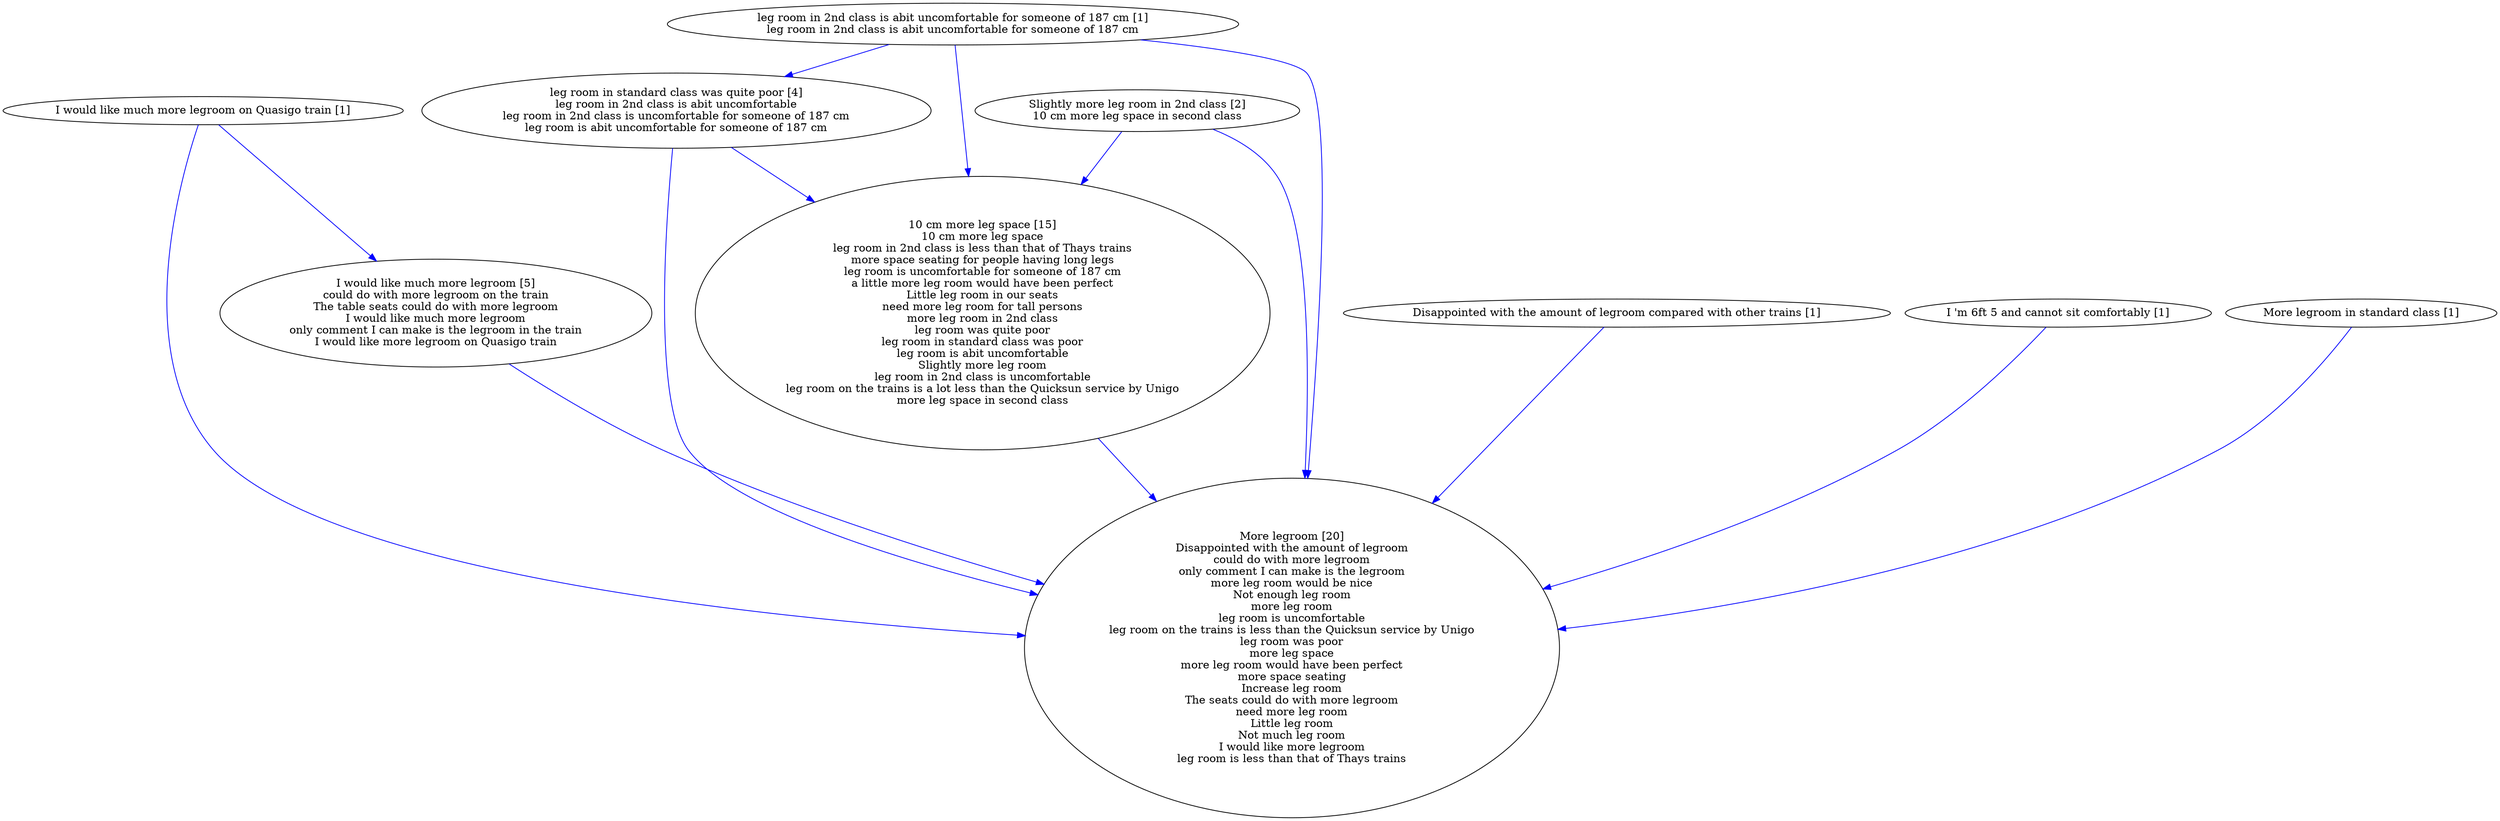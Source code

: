 digraph collapsedGraph {
"10 cm more leg space [15]\n10 cm more leg space\nleg room in 2nd class is less than that of Thays trains\nmore space seating for people having long legs\nleg room is uncomfortable for someone of 187 cm\na little more leg room would have been perfect\nLittle leg room in our seats\nneed more leg room for tall persons\nmore leg room in 2nd class\nleg room was quite poor\nleg room in standard class was poor\nleg room is abit uncomfortable\nSlightly more leg room\nleg room in 2nd class is uncomfortable\nleg room on the trains is a lot less than the Quicksun service by Unigo\nmore leg space in second class""I would like much more legroom [5]\ncould do with more legroom on the train\nThe table seats could do with more legroom\nI would like much more legroom\nonly comment I can make is the legroom in the train\nI would like more legroom on Quasigo train""Slightly more leg room in 2nd class [2]\n10 cm more leg space in second class""More legroom [20]\nDisappointed with the amount of legroom\ncould do with more legroom\nonly comment I can make is the legroom\nmore leg room would be nice\nNot enough leg room\nmore leg room\nleg room is uncomfortable\nleg room on the trains is less than the Quicksun service by Unigo\nleg room was poor\nmore leg space\nmore leg room would have been perfect\nmore space seating\nIncrease leg room\nThe seats could do with more legroom\nneed more leg room\nLittle leg room\nNot much leg room\nI would like more legroom\nleg room is less than that of Thays trains""leg room in standard class was quite poor [4]\nleg room in 2nd class is abit uncomfortable\nleg room in 2nd class is uncomfortable for someone of 187 cm\nleg room is abit uncomfortable for someone of 187 cm""Disappointed with the amount of legroom compared with other trains [1]""I 'm 6ft 5 and cannot sit comfortably [1]""I would like much more legroom on Quasigo train [1]""More legroom in standard class [1]""leg room in 2nd class is abit uncomfortable for someone of 187 cm [1]\nleg room in 2nd class is abit uncomfortable for someone of 187 cm""Slightly more leg room in 2nd class [2]\n10 cm more leg space in second class" -> "10 cm more leg space [15]\n10 cm more leg space\nleg room in 2nd class is less than that of Thays trains\nmore space seating for people having long legs\nleg room is uncomfortable for someone of 187 cm\na little more leg room would have been perfect\nLittle leg room in our seats\nneed more leg room for tall persons\nmore leg room in 2nd class\nleg room was quite poor\nleg room in standard class was poor\nleg room is abit uncomfortable\nSlightly more leg room\nleg room in 2nd class is uncomfortable\nleg room on the trains is a lot less than the Quicksun service by Unigo\nmore leg space in second class" [color=blue]
"10 cm more leg space [15]\n10 cm more leg space\nleg room in 2nd class is less than that of Thays trains\nmore space seating for people having long legs\nleg room is uncomfortable for someone of 187 cm\na little more leg room would have been perfect\nLittle leg room in our seats\nneed more leg room for tall persons\nmore leg room in 2nd class\nleg room was quite poor\nleg room in standard class was poor\nleg room is abit uncomfortable\nSlightly more leg room\nleg room in 2nd class is uncomfortable\nleg room on the trains is a lot less than the Quicksun service by Unigo\nmore leg space in second class" -> "More legroom [20]\nDisappointed with the amount of legroom\ncould do with more legroom\nonly comment I can make is the legroom\nmore leg room would be nice\nNot enough leg room\nmore leg room\nleg room is uncomfortable\nleg room on the trains is less than the Quicksun service by Unigo\nleg room was poor\nmore leg space\nmore leg room would have been perfect\nmore space seating\nIncrease leg room\nThe seats could do with more legroom\nneed more leg room\nLittle leg room\nNot much leg room\nI would like more legroom\nleg room is less than that of Thays trains" [color=blue]
"leg room in standard class was quite poor [4]\nleg room in 2nd class is abit uncomfortable\nleg room in 2nd class is uncomfortable for someone of 187 cm\nleg room is abit uncomfortable for someone of 187 cm" -> "10 cm more leg space [15]\n10 cm more leg space\nleg room in 2nd class is less than that of Thays trains\nmore space seating for people having long legs\nleg room is uncomfortable for someone of 187 cm\na little more leg room would have been perfect\nLittle leg room in our seats\nneed more leg room for tall persons\nmore leg room in 2nd class\nleg room was quite poor\nleg room in standard class was poor\nleg room is abit uncomfortable\nSlightly more leg room\nleg room in 2nd class is uncomfortable\nleg room on the trains is a lot less than the Quicksun service by Unigo\nmore leg space in second class" [color=blue]
"leg room in 2nd class is abit uncomfortable for someone of 187 cm [1]\nleg room in 2nd class is abit uncomfortable for someone of 187 cm" -> "10 cm more leg space [15]\n10 cm more leg space\nleg room in 2nd class is less than that of Thays trains\nmore space seating for people having long legs\nleg room is uncomfortable for someone of 187 cm\na little more leg room would have been perfect\nLittle leg room in our seats\nneed more leg room for tall persons\nmore leg room in 2nd class\nleg room was quite poor\nleg room in standard class was poor\nleg room is abit uncomfortable\nSlightly more leg room\nleg room in 2nd class is uncomfortable\nleg room on the trains is a lot less than the Quicksun service by Unigo\nmore leg space in second class" [color=blue]
"leg room in standard class was quite poor [4]\nleg room in 2nd class is abit uncomfortable\nleg room in 2nd class is uncomfortable for someone of 187 cm\nleg room is abit uncomfortable for someone of 187 cm" -> "More legroom [20]\nDisappointed with the amount of legroom\ncould do with more legroom\nonly comment I can make is the legroom\nmore leg room would be nice\nNot enough leg room\nmore leg room\nleg room is uncomfortable\nleg room on the trains is less than the Quicksun service by Unigo\nleg room was poor\nmore leg space\nmore leg room would have been perfect\nmore space seating\nIncrease leg room\nThe seats could do with more legroom\nneed more leg room\nLittle leg room\nNot much leg room\nI would like more legroom\nleg room is less than that of Thays trains" [color=blue]
"leg room in 2nd class is abit uncomfortable for someone of 187 cm [1]\nleg room in 2nd class is abit uncomfortable for someone of 187 cm" -> "leg room in standard class was quite poor [4]\nleg room in 2nd class is abit uncomfortable\nleg room in 2nd class is uncomfortable for someone of 187 cm\nleg room is abit uncomfortable for someone of 187 cm" [color=blue]
"Disappointed with the amount of legroom compared with other trains [1]" -> "More legroom [20]\nDisappointed with the amount of legroom\ncould do with more legroom\nonly comment I can make is the legroom\nmore leg room would be nice\nNot enough leg room\nmore leg room\nleg room is uncomfortable\nleg room on the trains is less than the Quicksun service by Unigo\nleg room was poor\nmore leg space\nmore leg room would have been perfect\nmore space seating\nIncrease leg room\nThe seats could do with more legroom\nneed more leg room\nLittle leg room\nNot much leg room\nI would like more legroom\nleg room is less than that of Thays trains" [color=blue]
"I would like much more legroom on Quasigo train [1]" -> "More legroom [20]\nDisappointed with the amount of legroom\ncould do with more legroom\nonly comment I can make is the legroom\nmore leg room would be nice\nNot enough leg room\nmore leg room\nleg room is uncomfortable\nleg room on the trains is less than the Quicksun service by Unigo\nleg room was poor\nmore leg space\nmore leg room would have been perfect\nmore space seating\nIncrease leg room\nThe seats could do with more legroom\nneed more leg room\nLittle leg room\nNot much leg room\nI would like more legroom\nleg room is less than that of Thays trains" [color=blue]
"I would like much more legroom [5]\ncould do with more legroom on the train\nThe table seats could do with more legroom\nI would like much more legroom\nonly comment I can make is the legroom in the train\nI would like more legroom on Quasigo train" -> "More legroom [20]\nDisappointed with the amount of legroom\ncould do with more legroom\nonly comment I can make is the legroom\nmore leg room would be nice\nNot enough leg room\nmore leg room\nleg room is uncomfortable\nleg room on the trains is less than the Quicksun service by Unigo\nleg room was poor\nmore leg space\nmore leg room would have been perfect\nmore space seating\nIncrease leg room\nThe seats could do with more legroom\nneed more leg room\nLittle leg room\nNot much leg room\nI would like more legroom\nleg room is less than that of Thays trains" [color=blue]
"More legroom in standard class [1]" -> "More legroom [20]\nDisappointed with the amount of legroom\ncould do with more legroom\nonly comment I can make is the legroom\nmore leg room would be nice\nNot enough leg room\nmore leg room\nleg room is uncomfortable\nleg room on the trains is less than the Quicksun service by Unigo\nleg room was poor\nmore leg space\nmore leg room would have been perfect\nmore space seating\nIncrease leg room\nThe seats could do with more legroom\nneed more leg room\nLittle leg room\nNot much leg room\nI would like more legroom\nleg room is less than that of Thays trains" [color=blue]
"Slightly more leg room in 2nd class [2]\n10 cm more leg space in second class" -> "More legroom [20]\nDisappointed with the amount of legroom\ncould do with more legroom\nonly comment I can make is the legroom\nmore leg room would be nice\nNot enough leg room\nmore leg room\nleg room is uncomfortable\nleg room on the trains is less than the Quicksun service by Unigo\nleg room was poor\nmore leg space\nmore leg room would have been perfect\nmore space seating\nIncrease leg room\nThe seats could do with more legroom\nneed more leg room\nLittle leg room\nNot much leg room\nI would like more legroom\nleg room is less than that of Thays trains" [color=blue]
"leg room in 2nd class is abit uncomfortable for someone of 187 cm [1]\nleg room in 2nd class is abit uncomfortable for someone of 187 cm" -> "More legroom [20]\nDisappointed with the amount of legroom\ncould do with more legroom\nonly comment I can make is the legroom\nmore leg room would be nice\nNot enough leg room\nmore leg room\nleg room is uncomfortable\nleg room on the trains is less than the Quicksun service by Unigo\nleg room was poor\nmore leg space\nmore leg room would have been perfect\nmore space seating\nIncrease leg room\nThe seats could do with more legroom\nneed more leg room\nLittle leg room\nNot much leg room\nI would like more legroom\nleg room is less than that of Thays trains" [color=blue]
"I 'm 6ft 5 and cannot sit comfortably [1]" -> "More legroom [20]\nDisappointed with the amount of legroom\ncould do with more legroom\nonly comment I can make is the legroom\nmore leg room would be nice\nNot enough leg room\nmore leg room\nleg room is uncomfortable\nleg room on the trains is less than the Quicksun service by Unigo\nleg room was poor\nmore leg space\nmore leg room would have been perfect\nmore space seating\nIncrease leg room\nThe seats could do with more legroom\nneed more leg room\nLittle leg room\nNot much leg room\nI would like more legroom\nleg room is less than that of Thays trains" [color=blue]
"I would like much more legroom on Quasigo train [1]" -> "I would like much more legroom [5]\ncould do with more legroom on the train\nThe table seats could do with more legroom\nI would like much more legroom\nonly comment I can make is the legroom in the train\nI would like more legroom on Quasigo train" [color=blue]
}
